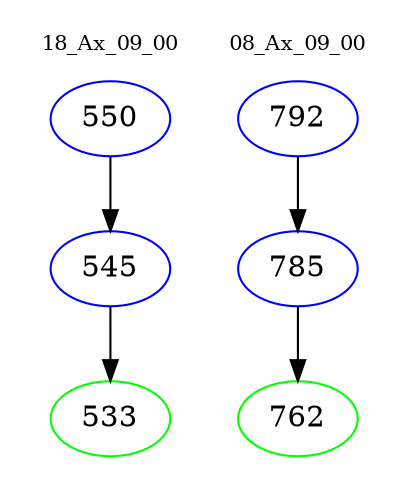 digraph{
subgraph cluster_0 {
color = white
label = "18_Ax_09_00";
fontsize=10;
T0_550 [label="550", color="blue"]
T0_550 -> T0_545 [color="black"]
T0_545 [label="545", color="blue"]
T0_545 -> T0_533 [color="black"]
T0_533 [label="533", color="green"]
}
subgraph cluster_1 {
color = white
label = "08_Ax_09_00";
fontsize=10;
T1_792 [label="792", color="blue"]
T1_792 -> T1_785 [color="black"]
T1_785 [label="785", color="blue"]
T1_785 -> T1_762 [color="black"]
T1_762 [label="762", color="green"]
}
}
